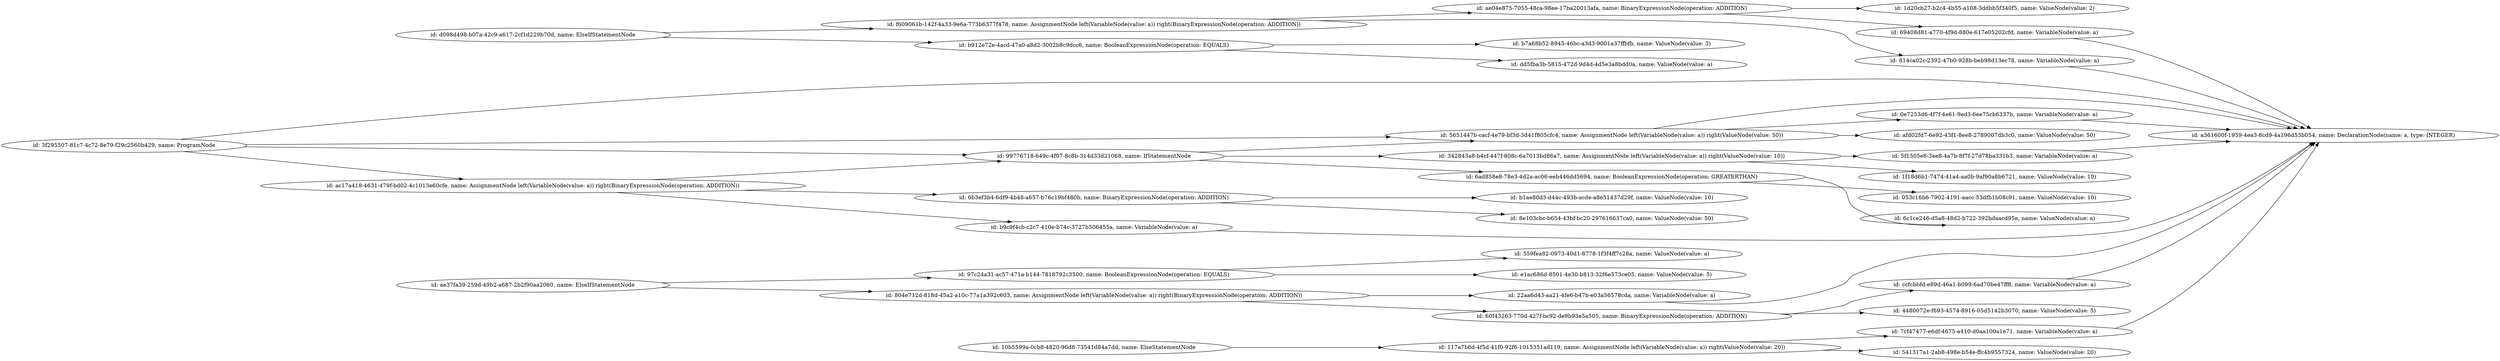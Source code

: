 digraph g {
	rankdir=LR
		"id: ccfcbbfd-e89d-46a1-b099-6ad70be47ff8, name: VariableNode(value: a)" -> "id: a361600f-1959-4ea3-8cd9-4a196d53b054, name: DeclarationNode(name: a, type: INTEGER)"
		"id: ae04e875-7055-48ca-98ee-17ba20013afa, name: BinaryExpressionNode(operation: ADDITION)" -> "id: 1d20cb27-b2c4-4b55-a108-3ddbb5f340f5, name: ValueNode(value: 2)"
		"id: ae04e875-7055-48ca-98ee-17ba20013afa, name: BinaryExpressionNode(operation: ADDITION)" -> "id: 69408d81-a770-4f9d-880e-617e05202cfd, name: VariableNode(value: a)"
		"id: 0b3ef3b4-6df9-4b48-a657-b76c19bf480b, name: BinaryExpressionNode(operation: ADDITION)" -> "id: b1ae80d3-d44c-493b-acde-a8e51437d29f, name: ValueNode(value: 10)"
		"id: 0b3ef3b4-6df9-4b48-a657-b76c19bf480b, name: BinaryExpressionNode(operation: ADDITION)" -> "id: 8e103cbc-b654-43bf-bc20-297616637ca0, name: ValueNode(value: 50)"
		"id: b9c9f4cb-c2c7-410e-b74c-3727b506455a, name: VariableNode(value: a)" -> "id: a361600f-1959-4ea3-8cd9-4a196d53b054, name: DeclarationNode(name: a, type: INTEGER)"
		"id: 99776718-649c-4f07-8c8b-314d33d21068, name: IfStatementNode" -> "id: 5651447b-cacf-4e79-bf3d-3d41f805cfc4, name: AssignmentNode left(VariableNode(value: a)) right(ValueNode(value: 50))"
		"id: 99776718-649c-4f07-8c8b-314d33d21068, name: IfStatementNode" -> "id: 342843a8-b4cf-447f-808c-6a7013bd86a7, name: AssignmentNode left(VariableNode(value: a)) right(ValueNode(value: 10))"
		"id: 99776718-649c-4f07-8c8b-314d33d21068, name: IfStatementNode" -> "id: 6ad858e8-78e3-4d2a-ac06-eeb446dd5694, name: BooleanExpressionNode(operation: GREATERTHAN)"
		"id: 22aa6d43-aa21-4fe6-b47b-e03a56578cda, name: VariableNode(value: a)" -> "id: a361600f-1959-4ea3-8cd9-4a196d53b054, name: DeclarationNode(name: a, type: INTEGER)"
		"id: 7cf47477-e6df-4675-a410-d0aa100a1e71, name: VariableNode(value: a)" -> "id: a361600f-1959-4ea3-8cd9-4a196d53b054, name: DeclarationNode(name: a, type: INTEGER)"
		"id: 117a7b6d-4f5d-41f0-92f6-1015351ad119, name: AssignmentNode left(VariableNode(value: a)) right(ValueNode(value: 20))" -> "id: 7cf47477-e6df-4675-a410-d0aa100a1e71, name: VariableNode(value: a)"
		"id: 117a7b6d-4f5d-41f0-92f6-1015351ad119, name: AssignmentNode left(VariableNode(value: a)) right(ValueNode(value: 20))" -> "id: 541317a1-2ab8-498e-b54e-ffc4b9557324, name: ValueNode(value: 20)"
		"id: 814ca02c-2392-47b0-928b-beb98d13ec78, name: VariableNode(value: a)" -> "id: a361600f-1959-4ea3-8cd9-4a196d53b054, name: DeclarationNode(name: a, type: INTEGER)"
		"id: 342843a8-b4cf-447f-808c-6a7013bd86a7, name: AssignmentNode left(VariableNode(value: a)) right(ValueNode(value: 10))" -> "id: 5f1505e6-3ae8-4a7b-8f7f-27d78ba331b3, name: VariableNode(value: a)"
		"id: 342843a8-b4cf-447f-808c-6a7013bd86a7, name: AssignmentNode left(VariableNode(value: a)) right(ValueNode(value: 10))" -> "id: 1f18d6b1-7474-41a4-aa0b-9af90a8b6721, name: ValueNode(value: 10)"
		"id: 5651447b-cacf-4e79-bf3d-3d41f805cfc4, name: AssignmentNode left(VariableNode(value: a)) right(ValueNode(value: 50))" -> "id: a361600f-1959-4ea3-8cd9-4a196d53b054, name: DeclarationNode(name: a, type: INTEGER)"
		"id: 5651447b-cacf-4e79-bf3d-3d41f805cfc4, name: AssignmentNode left(VariableNode(value: a)) right(ValueNode(value: 50))" -> "id: 0e7253d6-4f7f-4e61-9ed3-6ee75cb6337b, name: VariableNode(value: a)"
		"id: 5651447b-cacf-4e79-bf3d-3d41f805cfc4, name: AssignmentNode left(VariableNode(value: a)) right(ValueNode(value: 50))" -> "id: afd02fd7-6e92-43f1-8ee8-2789007db3c0, name: ValueNode(value: 50)"
		"id: ae37fa39-259d-49b2-a687-2b2f90aa2060, name: ElseIfStatementNode" -> "id: 97c24a31-ac57-471a-b144-7818792c3500, name: BooleanExpressionNode(operation: EQUALS)"
		"id: ae37fa39-259d-49b2-a687-2b2f90aa2060, name: ElseIfStatementNode" -> "id: 804e712d-818d-45a2-a10c-77a1a392c603, name: AssignmentNode left(VariableNode(value: a)) right(BinaryExpressionNode(operation: ADDITION))"
		"id: 10b5599a-0cb8-4820-96d8-73541d84a7dd, name: ElseStatementNode" -> "id: 117a7b6d-4f5d-41f0-92f6-1015351ad119, name: AssignmentNode left(VariableNode(value: a)) right(ValueNode(value: 20))"
		"id: 97c24a31-ac57-471a-b144-7818792c3500, name: BooleanExpressionNode(operation: EQUALS)" -> "id: 559fea82-0973-40d1-8778-1f3f4ff7c28a, name: ValueNode(value: a)"
		"id: 97c24a31-ac57-471a-b144-7818792c3500, name: BooleanExpressionNode(operation: EQUALS)" -> "id: e1ac686d-8501-4e30-b813-32f6e573ce05, name: ValueNode(value: 5)"
		"id: 60f43263-770d-427f-bc92-de9b93e5a505, name: BinaryExpressionNode(operation: ADDITION)" -> "id: ccfcbbfd-e89d-46a1-b099-6ad70be47ff8, name: VariableNode(value: a)"
		"id: 60f43263-770d-427f-bc92-de9b93e5a505, name: BinaryExpressionNode(operation: ADDITION)" -> "id: 4480072e-f693-4574-8916-05d5142b3070, name: ValueNode(value: 5)"
		"id: d098d498-b07a-42c9-a617-2cf1d229b70d, name: ElseIfStatementNode" -> "id: f609061b-142f-4a33-9e6a-773b6377f478, name: AssignmentNode left(VariableNode(value: a)) right(BinaryExpressionNode(operation: ADDITION))"
		"id: d098d498-b07a-42c9-a617-2cf1d229b70d, name: ElseIfStatementNode" -> "id: b912e72e-4acd-47a0-a8d2-3002b8c9dcc6, name: BooleanExpressionNode(operation: EQUALS)"
		"id: 3f295507-81c7-4c72-8e79-f29c2560b429, name: ProgramNode" -> "id: 5651447b-cacf-4e79-bf3d-3d41f805cfc4, name: AssignmentNode left(VariableNode(value: a)) right(ValueNode(value: 50))"
		"id: 3f295507-81c7-4c72-8e79-f29c2560b429, name: ProgramNode" -> "id: a361600f-1959-4ea3-8cd9-4a196d53b054, name: DeclarationNode(name: a, type: INTEGER)"
		"id: 3f295507-81c7-4c72-8e79-f29c2560b429, name: ProgramNode" -> "id: 99776718-649c-4f07-8c8b-314d33d21068, name: IfStatementNode"
		"id: 3f295507-81c7-4c72-8e79-f29c2560b429, name: ProgramNode" -> "id: ac17a418-4631-479f-bd02-4c1013e60cfe, name: AssignmentNode left(VariableNode(value: a)) right(BinaryExpressionNode(operation: ADDITION))"
		"id: 5f1505e6-3ae8-4a7b-8f7f-27d78ba331b3, name: VariableNode(value: a)" -> "id: a361600f-1959-4ea3-8cd9-4a196d53b054, name: DeclarationNode(name: a, type: INTEGER)"
		"id: 804e712d-818d-45a2-a10c-77a1a392c603, name: AssignmentNode left(VariableNode(value: a)) right(BinaryExpressionNode(operation: ADDITION))" -> "id: 60f43263-770d-427f-bc92-de9b93e5a505, name: BinaryExpressionNode(operation: ADDITION)"
		"id: 804e712d-818d-45a2-a10c-77a1a392c603, name: AssignmentNode left(VariableNode(value: a)) right(BinaryExpressionNode(operation: ADDITION))" -> "id: 22aa6d43-aa21-4fe6-b47b-e03a56578cda, name: VariableNode(value: a)"
		"id: 0e7253d6-4f7f-4e61-9ed3-6ee75cb6337b, name: VariableNode(value: a)" -> "id: a361600f-1959-4ea3-8cd9-4a196d53b054, name: DeclarationNode(name: a, type: INTEGER)"
		"id: 69408d81-a770-4f9d-880e-617e05202cfd, name: VariableNode(value: a)" -> "id: a361600f-1959-4ea3-8cd9-4a196d53b054, name: DeclarationNode(name: a, type: INTEGER)"
		"id: 6ad858e8-78e3-4d2a-ac06-eeb446dd5694, name: BooleanExpressionNode(operation: GREATERTHAN)" -> "id: 053c16b6-7902-4191-aacc-53dfb1b08c91, name: ValueNode(value: 10)"
		"id: 6ad858e8-78e3-4d2a-ac06-eeb446dd5694, name: BooleanExpressionNode(operation: GREATERTHAN)" -> "id: 6c1ce246-d5a8-48d2-b722-392bdaacd95e, name: ValueNode(value: a)"
		"id: f609061b-142f-4a33-9e6a-773b6377f478, name: AssignmentNode left(VariableNode(value: a)) right(BinaryExpressionNode(operation: ADDITION))" -> "id: ae04e875-7055-48ca-98ee-17ba20013afa, name: BinaryExpressionNode(operation: ADDITION)"
		"id: f609061b-142f-4a33-9e6a-773b6377f478, name: AssignmentNode left(VariableNode(value: a)) right(BinaryExpressionNode(operation: ADDITION))" -> "id: 814ca02c-2392-47b0-928b-beb98d13ec78, name: VariableNode(value: a)"
		"id: b912e72e-4acd-47a0-a8d2-3002b8c9dcc6, name: BooleanExpressionNode(operation: EQUALS)" -> "id: b7a68b52-8945-46bc-a3d3-9001a37ffbfb, name: ValueNode(value: 3)"
		"id: b912e72e-4acd-47a0-a8d2-3002b8c9dcc6, name: BooleanExpressionNode(operation: EQUALS)" -> "id: dd5fba3b-5815-472d-9d4d-4d5e3a8bdd0a, name: ValueNode(value: a)"
		"id: ac17a418-4631-479f-bd02-4c1013e60cfe, name: AssignmentNode left(VariableNode(value: a)) right(BinaryExpressionNode(operation: ADDITION))" -> "id: 0b3ef3b4-6df9-4b48-a657-b76c19bf480b, name: BinaryExpressionNode(operation: ADDITION)"
		"id: ac17a418-4631-479f-bd02-4c1013e60cfe, name: AssignmentNode left(VariableNode(value: a)) right(BinaryExpressionNode(operation: ADDITION))" -> "id: b9c9f4cb-c2c7-410e-b74c-3727b506455a, name: VariableNode(value: a)"
		"id: ac17a418-4631-479f-bd02-4c1013e60cfe, name: AssignmentNode left(VariableNode(value: a)) right(BinaryExpressionNode(operation: ADDITION))" -> "id: 99776718-649c-4f07-8c8b-314d33d21068, name: IfStatementNode"
}